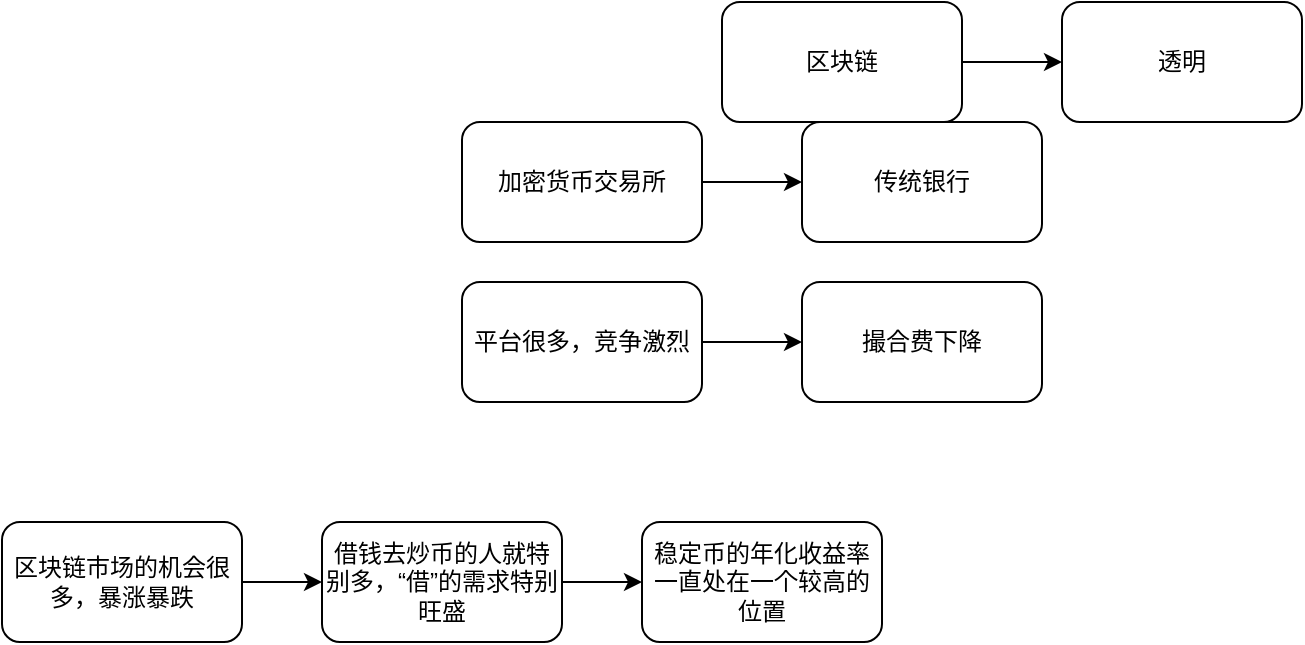 <mxfile version="28.2.7">
  <diagram name="第 1 页" id="EMZmoEa7o1LF5CxlmpMa">
    <mxGraphModel dx="1042" dy="527" grid="1" gridSize="10" guides="1" tooltips="1" connect="1" arrows="1" fold="1" page="1" pageScale="1" pageWidth="827" pageHeight="1169" math="0" shadow="0">
      <root>
        <mxCell id="0" />
        <mxCell id="1" parent="0" />
        <mxCell id="cjz6W6rn2w06RCAWxmLH-3" value="" style="edgeStyle=orthogonalEdgeStyle;rounded=0;orthogonalLoop=1;jettySize=auto;html=1;" parent="1" source="cjz6W6rn2w06RCAWxmLH-1" target="cjz6W6rn2w06RCAWxmLH-2" edge="1">
          <mxGeometry relative="1" as="geometry" />
        </mxCell>
        <mxCell id="cjz6W6rn2w06RCAWxmLH-1" value="借钱去炒币的人就特别多，“借”的需求特别旺盛" style="rounded=1;whiteSpace=wrap;html=1;" parent="1" vertex="1">
          <mxGeometry x="200" y="280" width="120" height="60" as="geometry" />
        </mxCell>
        <mxCell id="cjz6W6rn2w06RCAWxmLH-2" value="稳定币的年化收益率一直处在一个较高的位置" style="rounded=1;whiteSpace=wrap;html=1;" parent="1" vertex="1">
          <mxGeometry x="360" y="280" width="120" height="60" as="geometry" />
        </mxCell>
        <mxCell id="cjz6W6rn2w06RCAWxmLH-6" value="" style="edgeStyle=orthogonalEdgeStyle;rounded=0;orthogonalLoop=1;jettySize=auto;html=1;" parent="1" source="cjz6W6rn2w06RCAWxmLH-4" target="cjz6W6rn2w06RCAWxmLH-5" edge="1">
          <mxGeometry relative="1" as="geometry" />
        </mxCell>
        <mxCell id="cjz6W6rn2w06RCAWxmLH-4" value="区块链" style="rounded=1;whiteSpace=wrap;html=1;" parent="1" vertex="1">
          <mxGeometry x="400" y="20" width="120" height="60" as="geometry" />
        </mxCell>
        <mxCell id="cjz6W6rn2w06RCAWxmLH-5" value="透明" style="rounded=1;whiteSpace=wrap;html=1;" parent="1" vertex="1">
          <mxGeometry x="570" y="20" width="120" height="60" as="geometry" />
        </mxCell>
        <mxCell id="cjz6W6rn2w06RCAWxmLH-9" value="" style="edgeStyle=orthogonalEdgeStyle;rounded=0;orthogonalLoop=1;jettySize=auto;html=1;" parent="1" source="cjz6W6rn2w06RCAWxmLH-7" target="cjz6W6rn2w06RCAWxmLH-8" edge="1">
          <mxGeometry relative="1" as="geometry" />
        </mxCell>
        <mxCell id="cjz6W6rn2w06RCAWxmLH-7" value="平台很多，竞争激烈" style="rounded=1;whiteSpace=wrap;html=1;" parent="1" vertex="1">
          <mxGeometry x="270" y="160" width="120" height="60" as="geometry" />
        </mxCell>
        <mxCell id="cjz6W6rn2w06RCAWxmLH-8" value="撮合费下降" style="rounded=1;whiteSpace=wrap;html=1;" parent="1" vertex="1">
          <mxGeometry x="440" y="160" width="120" height="60" as="geometry" />
        </mxCell>
        <mxCell id="_AEL9li7n4rZTKdpWYOn-2" value="" style="edgeStyle=orthogonalEdgeStyle;rounded=0;orthogonalLoop=1;jettySize=auto;html=1;" edge="1" parent="1" source="_AEL9li7n4rZTKdpWYOn-1" target="cjz6W6rn2w06RCAWxmLH-1">
          <mxGeometry relative="1" as="geometry" />
        </mxCell>
        <mxCell id="_AEL9li7n4rZTKdpWYOn-1" value="区块链市场的机会很多，暴涨暴跌" style="rounded=1;whiteSpace=wrap;html=1;" vertex="1" parent="1">
          <mxGeometry x="40" y="280" width="120" height="60" as="geometry" />
        </mxCell>
        <mxCell id="_AEL9li7n4rZTKdpWYOn-5" value="" style="edgeStyle=orthogonalEdgeStyle;rounded=0;orthogonalLoop=1;jettySize=auto;html=1;" edge="1" parent="1" source="_AEL9li7n4rZTKdpWYOn-3" target="_AEL9li7n4rZTKdpWYOn-4">
          <mxGeometry relative="1" as="geometry" />
        </mxCell>
        <mxCell id="_AEL9li7n4rZTKdpWYOn-3" value="加密货币交易所" style="rounded=1;whiteSpace=wrap;html=1;" vertex="1" parent="1">
          <mxGeometry x="270" y="80" width="120" height="60" as="geometry" />
        </mxCell>
        <mxCell id="_AEL9li7n4rZTKdpWYOn-4" value="传统银行" style="rounded=1;whiteSpace=wrap;html=1;" vertex="1" parent="1">
          <mxGeometry x="440" y="80" width="120" height="60" as="geometry" />
        </mxCell>
      </root>
    </mxGraphModel>
  </diagram>
</mxfile>
